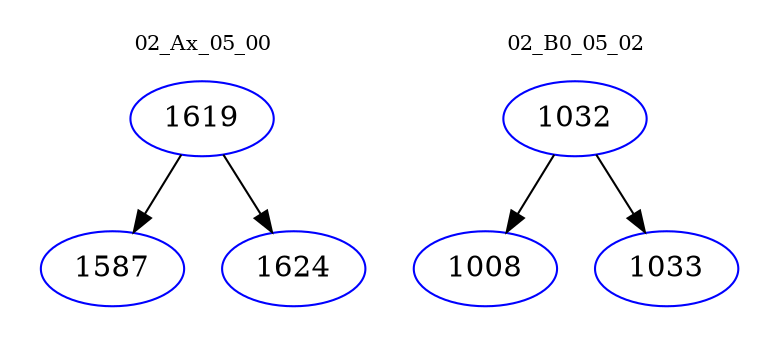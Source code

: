 digraph{
subgraph cluster_0 {
color = white
label = "02_Ax_05_00";
fontsize=10;
T0_1619 [label="1619", color="blue"]
T0_1619 -> T0_1587 [color="black"]
T0_1587 [label="1587", color="blue"]
T0_1619 -> T0_1624 [color="black"]
T0_1624 [label="1624", color="blue"]
}
subgraph cluster_1 {
color = white
label = "02_B0_05_02";
fontsize=10;
T1_1032 [label="1032", color="blue"]
T1_1032 -> T1_1008 [color="black"]
T1_1008 [label="1008", color="blue"]
T1_1032 -> T1_1033 [color="black"]
T1_1033 [label="1033", color="blue"]
}
}

